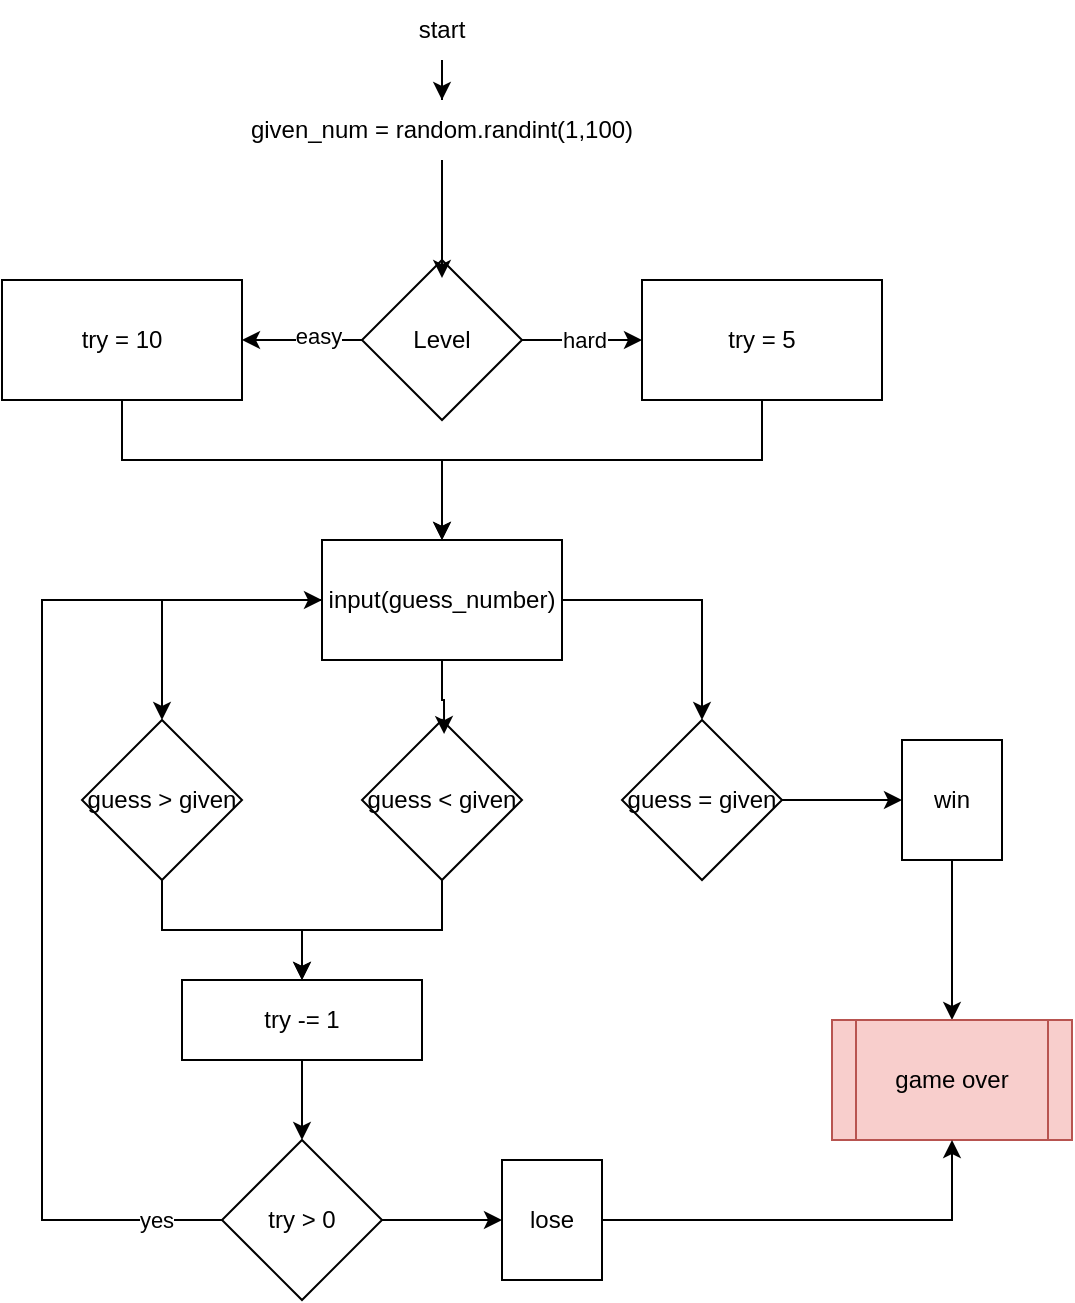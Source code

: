 <mxfile version="24.6.4" type="device">
  <diagram name="Page-1" id="f_xrwJOf3bPoBUDyDtxz">
    <mxGraphModel dx="1402" dy="737" grid="1" gridSize="10" guides="1" tooltips="1" connect="1" arrows="1" fold="1" page="1" pageScale="1" pageWidth="850" pageHeight="1100" math="0" shadow="0">
      <root>
        <mxCell id="0" />
        <mxCell id="1" parent="0" />
        <mxCell id="Aty59HUPEf_D8Nk9PDL2-1" value="given_num = random.randint(1,100)" style="text;html=1;align=center;verticalAlign=middle;whiteSpace=wrap;rounded=0;" vertex="1" parent="1">
          <mxGeometry x="60" y="70" width="240" height="30" as="geometry" />
        </mxCell>
        <mxCell id="Aty59HUPEf_D8Nk9PDL2-6" value="" style="edgeStyle=orthogonalEdgeStyle;rounded=0;orthogonalLoop=1;jettySize=auto;html=1;" edge="1" parent="1" source="Aty59HUPEf_D8Nk9PDL2-3" target="Aty59HUPEf_D8Nk9PDL2-5">
          <mxGeometry relative="1" as="geometry" />
        </mxCell>
        <mxCell id="Aty59HUPEf_D8Nk9PDL2-9" value="easy" style="edgeLabel;html=1;align=center;verticalAlign=middle;resizable=0;points=[];" vertex="1" connectable="0" parent="Aty59HUPEf_D8Nk9PDL2-6">
          <mxGeometry x="-0.267" y="-2" relative="1" as="geometry">
            <mxPoint as="offset" />
          </mxGeometry>
        </mxCell>
        <mxCell id="Aty59HUPEf_D8Nk9PDL2-8" value="" style="edgeStyle=orthogonalEdgeStyle;rounded=0;orthogonalLoop=1;jettySize=auto;html=1;" edge="1" parent="1" source="Aty59HUPEf_D8Nk9PDL2-3" target="Aty59HUPEf_D8Nk9PDL2-7">
          <mxGeometry relative="1" as="geometry" />
        </mxCell>
        <mxCell id="Aty59HUPEf_D8Nk9PDL2-10" value="hard" style="edgeLabel;html=1;align=center;verticalAlign=middle;resizable=0;points=[];" vertex="1" connectable="0" parent="Aty59HUPEf_D8Nk9PDL2-8">
          <mxGeometry x="0.033" relative="1" as="geometry">
            <mxPoint as="offset" />
          </mxGeometry>
        </mxCell>
        <mxCell id="Aty59HUPEf_D8Nk9PDL2-3" value="Level" style="rhombus;whiteSpace=wrap;html=1;" vertex="1" parent="1">
          <mxGeometry x="140" y="150" width="80" height="80" as="geometry" />
        </mxCell>
        <mxCell id="Aty59HUPEf_D8Nk9PDL2-4" style="edgeStyle=orthogonalEdgeStyle;rounded=0;orthogonalLoop=1;jettySize=auto;html=1;entryX=0.5;entryY=0.113;entryDx=0;entryDy=0;entryPerimeter=0;" edge="1" parent="1" source="Aty59HUPEf_D8Nk9PDL2-1" target="Aty59HUPEf_D8Nk9PDL2-3">
          <mxGeometry relative="1" as="geometry" />
        </mxCell>
        <mxCell id="Aty59HUPEf_D8Nk9PDL2-15" style="edgeStyle=orthogonalEdgeStyle;rounded=0;orthogonalLoop=1;jettySize=auto;html=1;entryX=0.5;entryY=0;entryDx=0;entryDy=0;exitX=0.5;exitY=1;exitDx=0;exitDy=0;" edge="1" parent="1" source="Aty59HUPEf_D8Nk9PDL2-5" target="Aty59HUPEf_D8Nk9PDL2-14">
          <mxGeometry relative="1" as="geometry">
            <Array as="points">
              <mxPoint x="20" y="250" />
              <mxPoint x="180" y="250" />
            </Array>
          </mxGeometry>
        </mxCell>
        <mxCell id="Aty59HUPEf_D8Nk9PDL2-5" value="try = 10" style="whiteSpace=wrap;html=1;" vertex="1" parent="1">
          <mxGeometry x="-40" y="160" width="120" height="60" as="geometry" />
        </mxCell>
        <mxCell id="Aty59HUPEf_D8Nk9PDL2-16" style="edgeStyle=orthogonalEdgeStyle;rounded=0;orthogonalLoop=1;jettySize=auto;html=1;entryX=0.5;entryY=0;entryDx=0;entryDy=0;" edge="1" parent="1" source="Aty59HUPEf_D8Nk9PDL2-7" target="Aty59HUPEf_D8Nk9PDL2-14">
          <mxGeometry relative="1" as="geometry">
            <Array as="points">
              <mxPoint x="340" y="250" />
              <mxPoint x="180" y="250" />
            </Array>
          </mxGeometry>
        </mxCell>
        <mxCell id="Aty59HUPEf_D8Nk9PDL2-7" value="try = 5" style="whiteSpace=wrap;html=1;" vertex="1" parent="1">
          <mxGeometry x="280" y="160" width="120" height="60" as="geometry" />
        </mxCell>
        <mxCell id="Aty59HUPEf_D8Nk9PDL2-13" style="edgeStyle=orthogonalEdgeStyle;rounded=0;orthogonalLoop=1;jettySize=auto;html=1;exitX=0.5;exitY=1;exitDx=0;exitDy=0;" edge="1" parent="1" source="Aty59HUPEf_D8Nk9PDL2-11" target="Aty59HUPEf_D8Nk9PDL2-1">
          <mxGeometry relative="1" as="geometry" />
        </mxCell>
        <mxCell id="Aty59HUPEf_D8Nk9PDL2-11" value="start" style="text;html=1;align=center;verticalAlign=middle;whiteSpace=wrap;rounded=0;" vertex="1" parent="1">
          <mxGeometry x="150" y="20" width="60" height="30" as="geometry" />
        </mxCell>
        <mxCell id="Aty59HUPEf_D8Nk9PDL2-18" value="" style="edgeStyle=orthogonalEdgeStyle;rounded=0;orthogonalLoop=1;jettySize=auto;html=1;" edge="1" parent="1" source="Aty59HUPEf_D8Nk9PDL2-14" target="Aty59HUPEf_D8Nk9PDL2-17">
          <mxGeometry relative="1" as="geometry" />
        </mxCell>
        <mxCell id="Aty59HUPEf_D8Nk9PDL2-22" style="edgeStyle=orthogonalEdgeStyle;rounded=0;orthogonalLoop=1;jettySize=auto;html=1;" edge="1" parent="1" source="Aty59HUPEf_D8Nk9PDL2-14" target="Aty59HUPEf_D8Nk9PDL2-20">
          <mxGeometry relative="1" as="geometry" />
        </mxCell>
        <mxCell id="Aty59HUPEf_D8Nk9PDL2-14" value="input(guess_number)" style="whiteSpace=wrap;html=1;" vertex="1" parent="1">
          <mxGeometry x="120" y="290" width="120" height="60" as="geometry" />
        </mxCell>
        <mxCell id="Aty59HUPEf_D8Nk9PDL2-25" style="edgeStyle=orthogonalEdgeStyle;rounded=0;orthogonalLoop=1;jettySize=auto;html=1;entryX=0.5;entryY=0;entryDx=0;entryDy=0;" edge="1" parent="1" source="Aty59HUPEf_D8Nk9PDL2-17" target="Aty59HUPEf_D8Nk9PDL2-24">
          <mxGeometry relative="1" as="geometry" />
        </mxCell>
        <mxCell id="Aty59HUPEf_D8Nk9PDL2-17" value="guess &amp;gt; given" style="rhombus;whiteSpace=wrap;html=1;" vertex="1" parent="1">
          <mxGeometry y="380" width="80" height="80" as="geometry" />
        </mxCell>
        <mxCell id="Aty59HUPEf_D8Nk9PDL2-26" style="edgeStyle=orthogonalEdgeStyle;rounded=0;orthogonalLoop=1;jettySize=auto;html=1;entryX=0.5;entryY=0;entryDx=0;entryDy=0;" edge="1" parent="1" source="Aty59HUPEf_D8Nk9PDL2-19" target="Aty59HUPEf_D8Nk9PDL2-24">
          <mxGeometry relative="1" as="geometry" />
        </mxCell>
        <mxCell id="Aty59HUPEf_D8Nk9PDL2-19" value="guess &amp;lt; given" style="rhombus;whiteSpace=wrap;html=1;" vertex="1" parent="1">
          <mxGeometry x="140" y="380" width="80" height="80" as="geometry" />
        </mxCell>
        <mxCell id="Aty59HUPEf_D8Nk9PDL2-33" value="" style="edgeStyle=orthogonalEdgeStyle;rounded=0;orthogonalLoop=1;jettySize=auto;html=1;" edge="1" parent="1" source="Aty59HUPEf_D8Nk9PDL2-20" target="Aty59HUPEf_D8Nk9PDL2-32">
          <mxGeometry relative="1" as="geometry" />
        </mxCell>
        <mxCell id="Aty59HUPEf_D8Nk9PDL2-20" value="guess = given" style="rhombus;whiteSpace=wrap;html=1;" vertex="1" parent="1">
          <mxGeometry x="270" y="380" width="80" height="80" as="geometry" />
        </mxCell>
        <mxCell id="Aty59HUPEf_D8Nk9PDL2-23" style="edgeStyle=orthogonalEdgeStyle;rounded=0;orthogonalLoop=1;jettySize=auto;html=1;entryX=0.513;entryY=0.088;entryDx=0;entryDy=0;entryPerimeter=0;" edge="1" parent="1" source="Aty59HUPEf_D8Nk9PDL2-14" target="Aty59HUPEf_D8Nk9PDL2-19">
          <mxGeometry relative="1" as="geometry" />
        </mxCell>
        <mxCell id="Aty59HUPEf_D8Nk9PDL2-29" value="" style="edgeStyle=orthogonalEdgeStyle;rounded=0;orthogonalLoop=1;jettySize=auto;html=1;" edge="1" parent="1" source="Aty59HUPEf_D8Nk9PDL2-24" target="Aty59HUPEf_D8Nk9PDL2-28">
          <mxGeometry relative="1" as="geometry" />
        </mxCell>
        <mxCell id="Aty59HUPEf_D8Nk9PDL2-24" value="try -= 1" style="whiteSpace=wrap;html=1;" vertex="1" parent="1">
          <mxGeometry x="50" y="510" width="120" height="40" as="geometry" />
        </mxCell>
        <mxCell id="Aty59HUPEf_D8Nk9PDL2-30" style="edgeStyle=orthogonalEdgeStyle;rounded=0;orthogonalLoop=1;jettySize=auto;html=1;entryX=0;entryY=0.5;entryDx=0;entryDy=0;" edge="1" parent="1" source="Aty59HUPEf_D8Nk9PDL2-28" target="Aty59HUPEf_D8Nk9PDL2-14">
          <mxGeometry relative="1" as="geometry">
            <Array as="points">
              <mxPoint x="-20" y="630" />
              <mxPoint x="-20" y="320" />
            </Array>
          </mxGeometry>
        </mxCell>
        <mxCell id="Aty59HUPEf_D8Nk9PDL2-31" value="yes" style="edgeLabel;html=1;align=center;verticalAlign=middle;resizable=0;points=[];" vertex="1" connectable="0" parent="Aty59HUPEf_D8Nk9PDL2-30">
          <mxGeometry x="-0.878" relative="1" as="geometry">
            <mxPoint as="offset" />
          </mxGeometry>
        </mxCell>
        <mxCell id="Aty59HUPEf_D8Nk9PDL2-40" value="" style="edgeStyle=orthogonalEdgeStyle;rounded=0;orthogonalLoop=1;jettySize=auto;html=1;" edge="1" parent="1" source="Aty59HUPEf_D8Nk9PDL2-28" target="Aty59HUPEf_D8Nk9PDL2-39">
          <mxGeometry relative="1" as="geometry" />
        </mxCell>
        <mxCell id="Aty59HUPEf_D8Nk9PDL2-28" value="try &amp;gt; 0" style="rhombus;whiteSpace=wrap;html=1;" vertex="1" parent="1">
          <mxGeometry x="70" y="590" width="80" height="80" as="geometry" />
        </mxCell>
        <mxCell id="Aty59HUPEf_D8Nk9PDL2-36" value="" style="edgeStyle=orthogonalEdgeStyle;rounded=0;orthogonalLoop=1;jettySize=auto;html=1;" edge="1" parent="1" source="Aty59HUPEf_D8Nk9PDL2-32" target="Aty59HUPEf_D8Nk9PDL2-35">
          <mxGeometry relative="1" as="geometry" />
        </mxCell>
        <mxCell id="Aty59HUPEf_D8Nk9PDL2-32" value="win" style="whiteSpace=wrap;html=1;" vertex="1" parent="1">
          <mxGeometry x="410" y="390" width="50" height="60" as="geometry" />
        </mxCell>
        <mxCell id="Aty59HUPEf_D8Nk9PDL2-35" value="game over" style="shape=process;whiteSpace=wrap;html=1;backgroundOutline=1;fillColor=#f8cecc;strokeColor=#b85450;" vertex="1" parent="1">
          <mxGeometry x="375" y="530" width="120" height="60" as="geometry" />
        </mxCell>
        <mxCell id="Aty59HUPEf_D8Nk9PDL2-41" style="edgeStyle=orthogonalEdgeStyle;rounded=0;orthogonalLoop=1;jettySize=auto;html=1;entryX=0.5;entryY=1;entryDx=0;entryDy=0;" edge="1" parent="1" source="Aty59HUPEf_D8Nk9PDL2-39" target="Aty59HUPEf_D8Nk9PDL2-35">
          <mxGeometry relative="1" as="geometry" />
        </mxCell>
        <mxCell id="Aty59HUPEf_D8Nk9PDL2-39" value="lose" style="whiteSpace=wrap;html=1;" vertex="1" parent="1">
          <mxGeometry x="210" y="600" width="50" height="60" as="geometry" />
        </mxCell>
      </root>
    </mxGraphModel>
  </diagram>
</mxfile>
